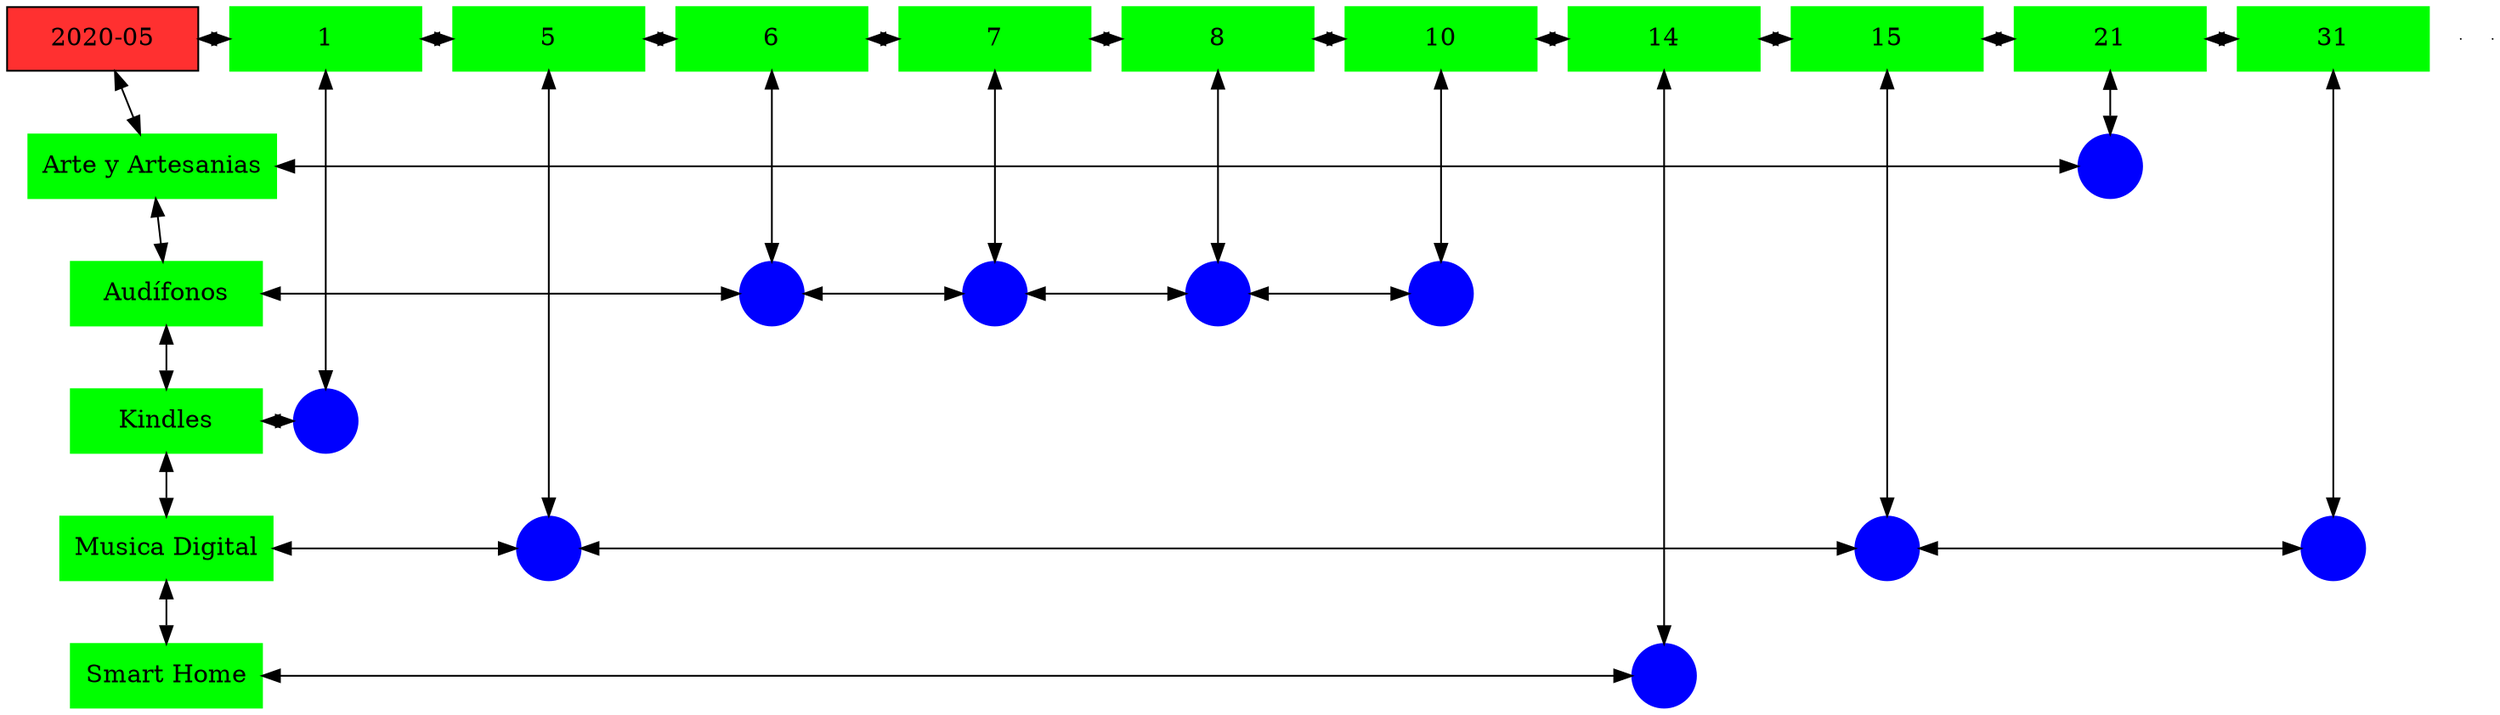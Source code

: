 digraph G{
node[shape="box"];
nodeMt[ label = "2020-05", width = 1.5, style = filled, fillcolor = firebrick1, group = 1 ];
e0[ shape = point, width = 0 ];
e1[ shape = point, width = 0 ];
node0xc001f3ff90[label="1",color=green,style =filled,width = 1.5 group=1];
nodeMt->node0xc001f3ff90[dir="both"];
{rank=same;nodeMt;node0xc001f3ff90;}
node0xc0020e1310[label="5",color=green,style =filled,width = 1.5 group=5];
node0xc001f3ff90->node0xc0020e1310[dir="both"];
{rank=same;node0xc001f3ff90;node0xc0020e1310;}
node0xc001eae0f0[label="6",color=green,style =filled,width = 1.5 group=6];
node0xc0020e1310->node0xc001eae0f0[dir="both"];
{rank=same;node0xc0020e1310;node0xc001eae0f0;}
node0xc002119400[label="7",color=green,style =filled,width = 1.5 group=7];
node0xc001eae0f0->node0xc002119400[dir="both"];
{rank=same;node0xc001eae0f0;node0xc002119400;}
node0xc002063ef0[label="8",color=green,style =filled,width = 1.5 group=8];
node0xc002119400->node0xc002063ef0[dir="both"];
{rank=same;node0xc002119400;node0xc002063ef0;}
node0xc001e2d180[label="10",color=green,style =filled,width = 1.5 group=10];
node0xc002063ef0->node0xc001e2d180[dir="both"];
{rank=same;node0xc002063ef0;node0xc001e2d180;}
node0xc001e634f0[label="14",color=green,style =filled,width = 1.5 group=14];
node0xc001e2d180->node0xc001e634f0[dir="both"];
{rank=same;node0xc001e2d180;node0xc001e634f0;}
node0xc002149450[label="15",color=green,style =filled,width = 1.5 group=15];
node0xc001e634f0->node0xc002149450[dir="both"];
{rank=same;node0xc001e634f0;node0xc002149450;}
node0xc0020b0000[label="21",color=green,style =filled,width = 1.5 group=21];
node0xc002149450->node0xc0020b0000[dir="both"];
{rank=same;node0xc002149450;node0xc0020b0000;}
node0xc0022cca00[label="31",color=green,style =filled,width = 1.5 group=31];
node0xc0020b0000->node0xc0022cca00[dir="both"];
{rank=same;node0xc0020b0000;node0xc0022cca00;}
node0xc00209ff90[label="Arte y Artesanias",color=green,style =filled width = 1.5 group=1];
node0xc0020a6d80[label="",color=blue,style =filled, width = 0.5 group=21 shape=circle];
node0xc00209ff90->node0xc0020a6d80[dir="both"];
{rank=same;node0xc00209ff90;node0xc0020a6d80;}
node0xc001e2d130[label="Audífonos",color=green,style =filled width = 1.5 group=1];
node0xc001ea5400[label="",color=blue,style =filled, width = 0.5 group=6 shape=circle];
node0xc001e2d130->node0xc001ea5400[dir="both"];
{rank=same;node0xc001e2d130;node0xc001ea5400;}
node0xc002115180[label="",color=blue,style =filled, width = 0.5 group=7 shape=circle];
node0xc001ea5400->node0xc002115180[dir="both"];
{rank=same;node0xc002115180;node0xc001ea5400;}
node0xc002064e80[label="",color=blue,style =filled, width = 0.5 group=8 shape=circle];
node0xc002115180->node0xc002064e80[dir="both"];
{rank=same;node0xc002064e80;node0xc002115180;}
node0xc001e2a980[label="",color=blue,style =filled, width = 0.5 group=10 shape=circle];
node0xc002064e80->node0xc001e2a980[dir="both"];
{rank=same;node0xc001e2a980;node0xc002064e80;}
node0xc001f3ff40[label="Kindles",color=green,style =filled width = 1.5 group=1];
node0xc001f40d80[label="",color=blue,style =filled, width = 0.5 group=1 shape=circle];
node0xc001f3ff40->node0xc001f40d80[dir="both"];
{rank=same;node0xc001f3ff40;node0xc001f40d80;}
node0xc0020e12c0[label="Musica Digital",color=green,style =filled width = 1.5 group=1];
node0xc0020ea700[label="",color=blue,style =filled, width = 0.5 group=5 shape=circle];
node0xc0020e12c0->node0xc0020ea700[dir="both"];
{rank=same;node0xc0020e12c0;node0xc0020ea700;}
node0xc00213fd00[label="",color=blue,style =filled, width = 0.5 group=15 shape=circle];
node0xc0020ea700->node0xc00213fd00[dir="both"];
{rank=same;node0xc00213fd00;node0xc0020ea700;}
node0xc0022c7780[label="",color=blue,style =filled, width = 0.5 group=31 shape=circle];
node0xc00213fd00->node0xc0022c7780[dir="both"];
{rank=same;node0xc0022c7780;node0xc00213fd00;}
node0xc001e634a0[label="Smart Home",color=green,style =filled width = 1.5 group=1];
node0xc001e5d180[label="",color=blue,style =filled, width = 0.5 group=14 shape=circle];
node0xc001e634a0->node0xc001e5d180[dir="both"];
{rank=same;node0xc001e634a0;node0xc001e5d180;}
node0xc001f3ff90->node0xc001f40d80[dir="both"];
node0xc0020e1310->node0xc0020ea700[dir="both"];
node0xc001eae0f0->node0xc001ea5400[dir="both"];
node0xc002119400->node0xc002115180[dir="both"];
node0xc002063ef0->node0xc002064e80[dir="both"];
node0xc001e2d180->node0xc001e2a980[dir="both"];
node0xc001e634f0->node0xc001e5d180[dir="both"];
node0xc002149450->node0xc00213fd00[dir="both"];
node0xc0020b0000->node0xc0020a6d80[dir="both"];
node0xc0022cca00->node0xc0022c7780[dir="both"];
nodeMt->node0xc00209ff90[dir="both"];
node0xc00209ff90->node0xc001e2d130[dir="both"];
node0xc001e2d130->node0xc001f3ff40[dir="both"];
node0xc001f3ff40->node0xc0020e12c0[dir="both"];
node0xc0020e12c0->node0xc001e634a0[dir="both"];
}
